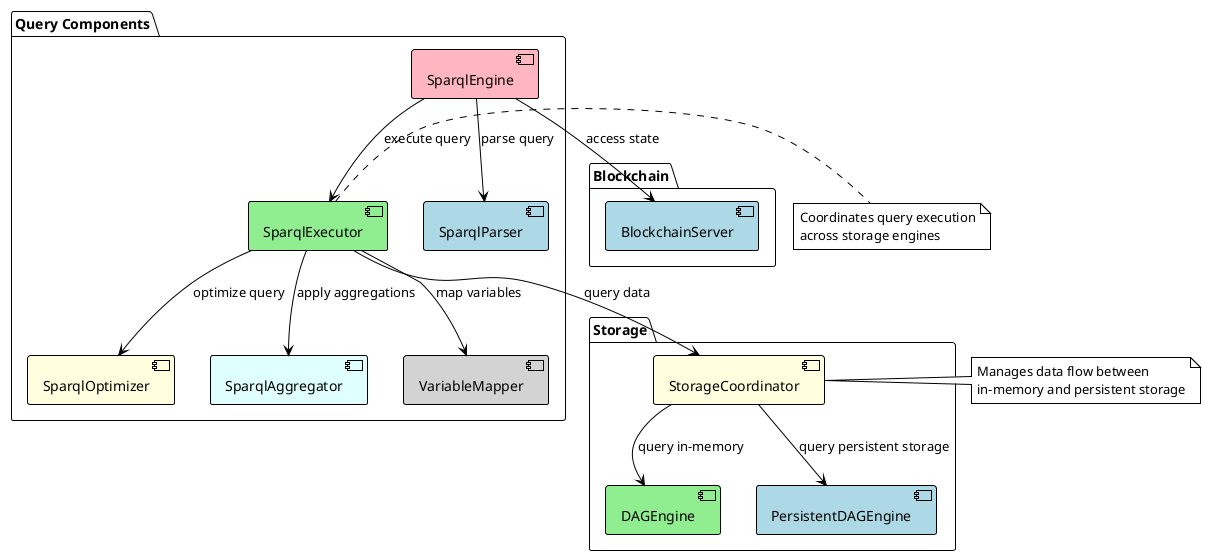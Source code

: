 @startuml KylixQueryFullArchitecture
!theme plain

package "Query Components" {
    [SparqlEngine] #LightPink
    [SparqlParser] #LightBlue
    [SparqlExecutor] #LightGreen
    [SparqlOptimizer] #LightYellow
    [SparqlAggregator] #LightCyan
    [VariableMapper] #LightGray
}

package "Storage" {
    [StorageCoordinator] #LightYellow
    [DAGEngine] #LightGreen
    [PersistentDAGEngine] #LightBlue
}

package "Blockchain" {
    [BlockchainServer] #LightBlue
}

' Interaction Flows
SparqlEngine --> SparqlParser : parse query
SparqlEngine --> SparqlExecutor : execute query

SparqlExecutor --> SparqlOptimizer : optimize query
SparqlExecutor --> SparqlAggregator : apply aggregations
SparqlExecutor --> VariableMapper : map variables

SparqlExecutor --> StorageCoordinator : query data
StorageCoordinator --> DAGEngine : query in-memory
StorageCoordinator --> PersistentDAGEngine : query persistent storage

SparqlEngine --> BlockchainServer : access state

' Component Responsibilities
note right of StorageCoordinator
  Manages data flow between
  in-memory and persistent storage
end note

note right of SparqlExecutor
  Coordinates query execution
  across storage engines
end note

@enduml